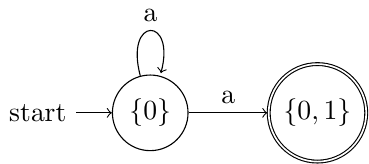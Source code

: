 \documentclass[tikz]{standalone}
\usetikzlibrary{arrows, automata, calc, positioning}
\newcommand{\setof}[1]{\ensuremath{\left \{ #1 \right \}}}
\begin{document}
\begin{tikzpicture}
    \node[state, initial] (0) at (0,0) {$\setof{0}$};
    \node[state, accepting] (1) [right=of 0] {$\setof{0,1}$};

    \path[->]
        (0) edge [loop above] node [above] {a} (0)
        (0) edge node [above] {a} (1);
\end{tikzpicture}
\end{document}
